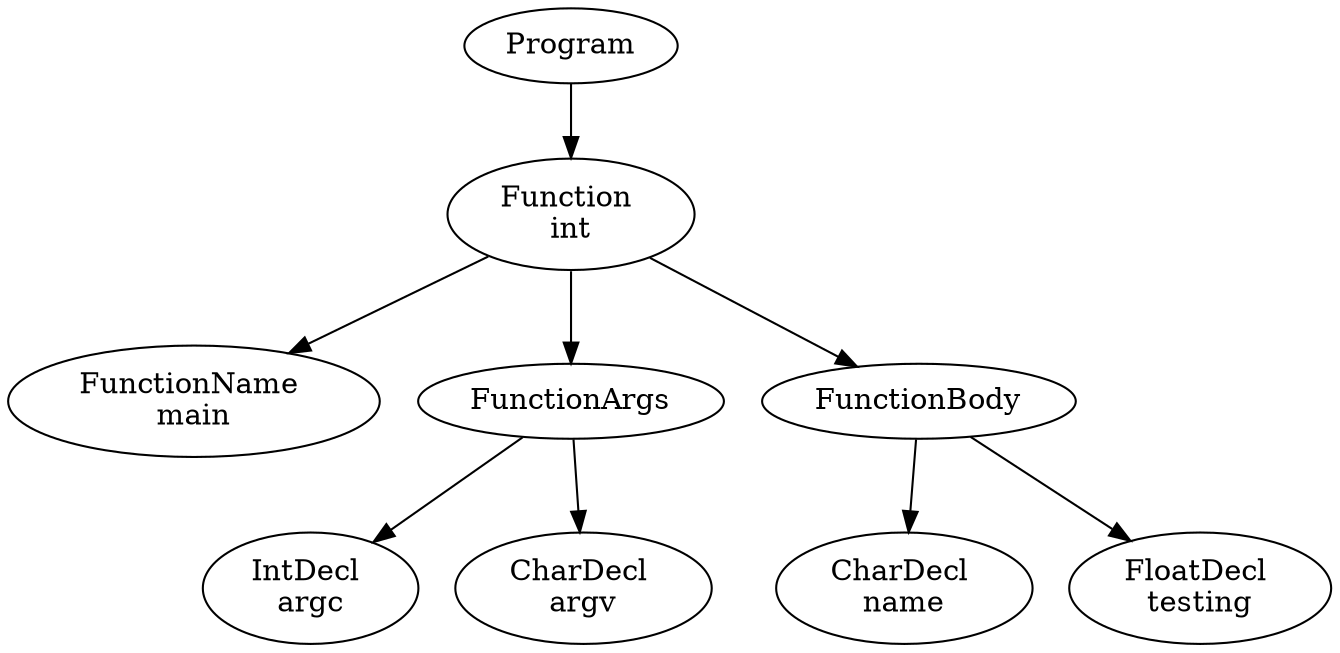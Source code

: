 digraph AST {
1 [label="Program"];
2 [label="Function \nint"];
3 [label="FunctionName \nmain"];
4 [label="FunctionArgs"];
5 [label="IntDecl \nargc"];
6 [label="CharDecl \nargv"];
4 -> 5;
4 -> 6;
7 [label="FunctionBody"];
8 [label="CharDecl \nname"];
9 [label="FloatDecl \ntesting"];
7 -> 8;
7 -> 9;
2 -> 3;
2 -> 4;
2 -> 7;
1 -> 2;
}